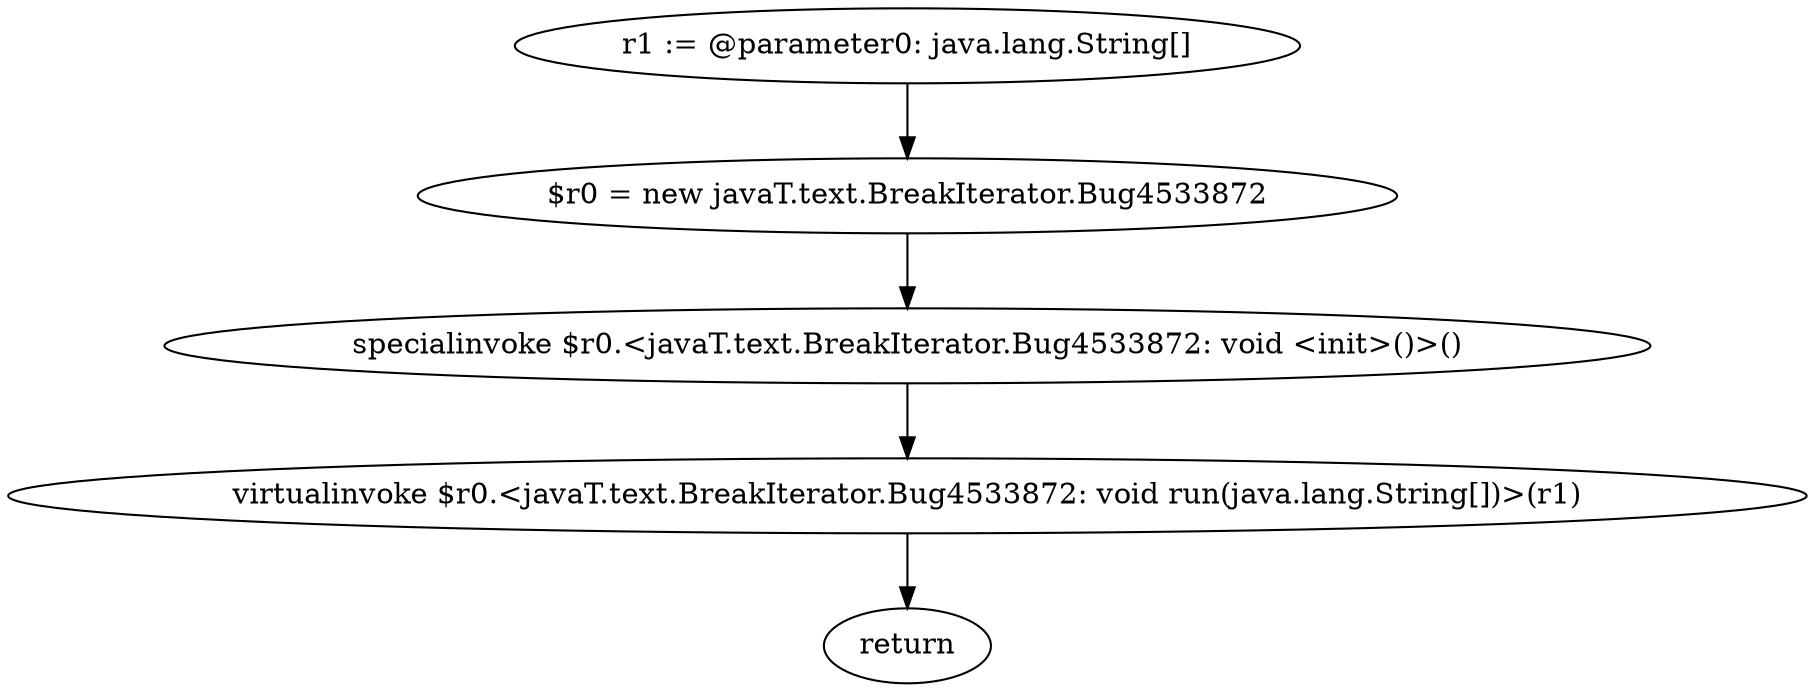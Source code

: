 digraph "unitGraph" {
    "r1 := @parameter0: java.lang.String[]"
    "$r0 = new javaT.text.BreakIterator.Bug4533872"
    "specialinvoke $r0.<javaT.text.BreakIterator.Bug4533872: void <init>()>()"
    "virtualinvoke $r0.<javaT.text.BreakIterator.Bug4533872: void run(java.lang.String[])>(r1)"
    "return"
    "r1 := @parameter0: java.lang.String[]"->"$r0 = new javaT.text.BreakIterator.Bug4533872";
    "$r0 = new javaT.text.BreakIterator.Bug4533872"->"specialinvoke $r0.<javaT.text.BreakIterator.Bug4533872: void <init>()>()";
    "specialinvoke $r0.<javaT.text.BreakIterator.Bug4533872: void <init>()>()"->"virtualinvoke $r0.<javaT.text.BreakIterator.Bug4533872: void run(java.lang.String[])>(r1)";
    "virtualinvoke $r0.<javaT.text.BreakIterator.Bug4533872: void run(java.lang.String[])>(r1)"->"return";
}
